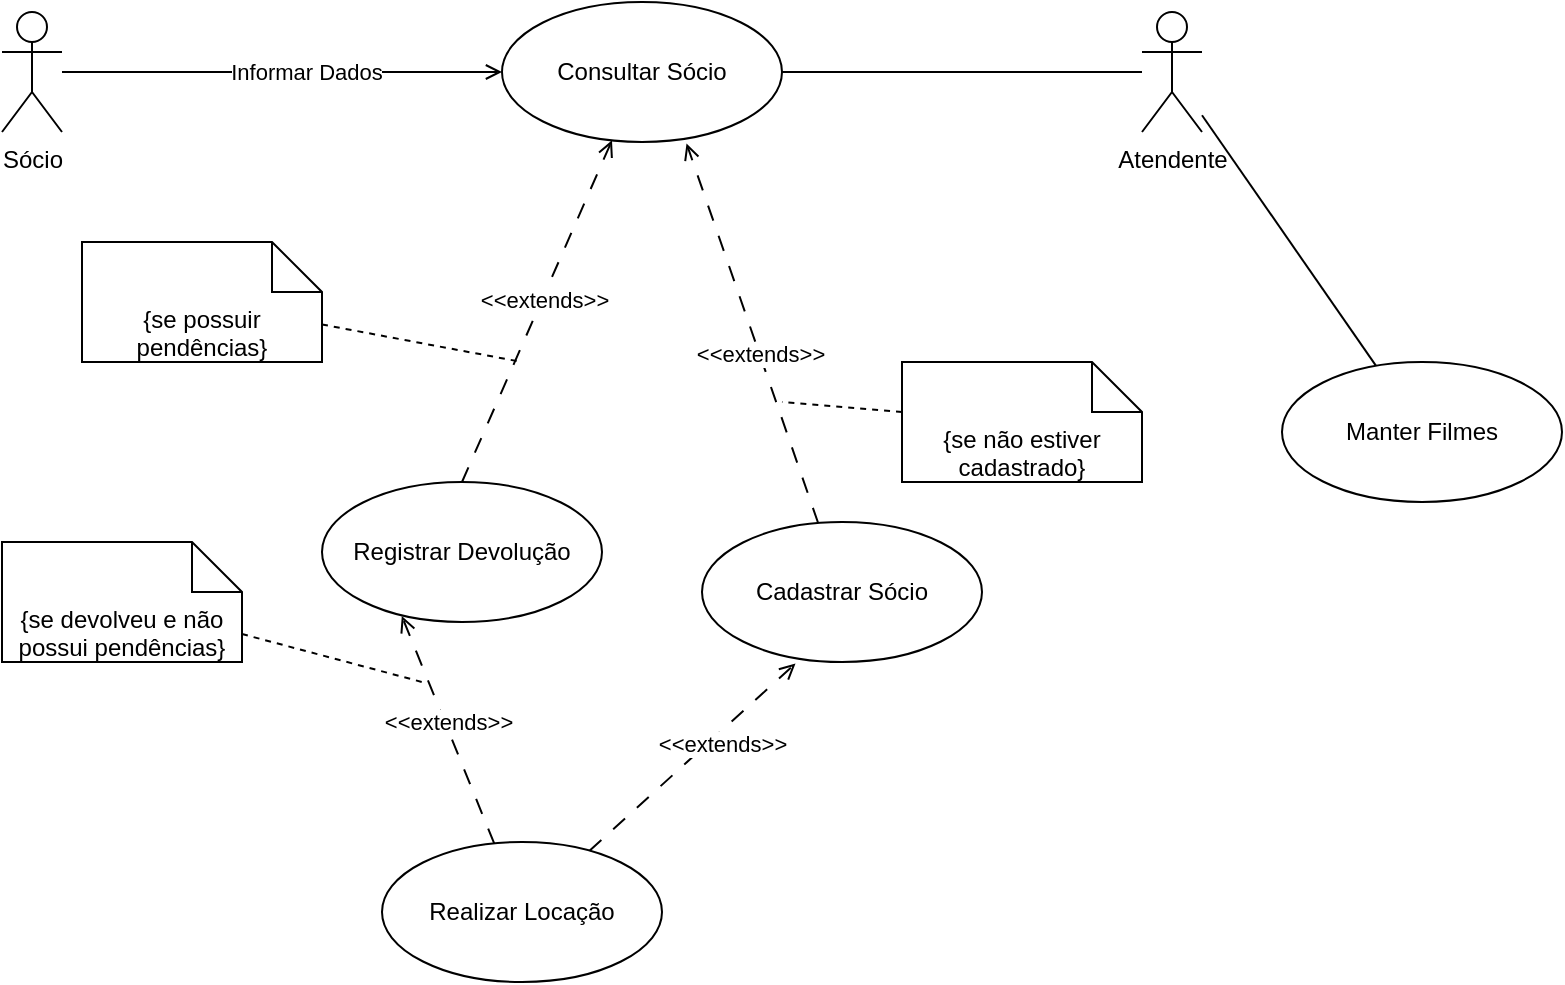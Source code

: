 <mxfile version="24.1.0" type="device">
  <diagram name="Página-1" id="cCVUhmrMS59kCZWNnGen">
    <mxGraphModel dx="1002" dy="569" grid="1" gridSize="10" guides="1" tooltips="1" connect="1" arrows="1" fold="1" page="1" pageScale="1" pageWidth="827" pageHeight="1169" math="0" shadow="0">
      <root>
        <mxCell id="0" />
        <mxCell id="1" parent="0" />
        <mxCell id="46KAah2kyUREOhUxLwdo-4" style="rounded=0;orthogonalLoop=1;jettySize=auto;html=1;endArrow=open;endFill=0;" parent="1" source="46KAah2kyUREOhUxLwdo-1" target="46KAah2kyUREOhUxLwdo-2" edge="1">
          <mxGeometry relative="1" as="geometry" />
        </mxCell>
        <mxCell id="46KAah2kyUREOhUxLwdo-7" value="Informar Dados" style="edgeLabel;html=1;align=center;verticalAlign=middle;resizable=0;points=[];" parent="46KAah2kyUREOhUxLwdo-4" vertex="1" connectable="0">
          <mxGeometry x="0.111" relative="1" as="geometry">
            <mxPoint as="offset" />
          </mxGeometry>
        </mxCell>
        <mxCell id="46KAah2kyUREOhUxLwdo-1" value="Sócio" style="shape=umlActor;verticalLabelPosition=bottom;verticalAlign=top;html=1;" parent="1" vertex="1">
          <mxGeometry x="90" y="225" width="30" height="60" as="geometry" />
        </mxCell>
        <mxCell id="46KAah2kyUREOhUxLwdo-2" value="Consultar Sócio" style="ellipse;whiteSpace=wrap;html=1;" parent="1" vertex="1">
          <mxGeometry x="340" y="220" width="140" height="70" as="geometry" />
        </mxCell>
        <mxCell id="46KAah2kyUREOhUxLwdo-5" style="rounded=0;orthogonalLoop=1;jettySize=auto;html=1;entryX=1;entryY=0.5;entryDx=0;entryDy=0;endArrow=none;endFill=0;" parent="1" source="46KAah2kyUREOhUxLwdo-3" target="46KAah2kyUREOhUxLwdo-2" edge="1">
          <mxGeometry relative="1" as="geometry" />
        </mxCell>
        <mxCell id="46KAah2kyUREOhUxLwdo-10" value="" style="edgeStyle=none;rounded=0;orthogonalLoop=1;jettySize=auto;html=1;endArrow=none;endFill=0;" parent="1" source="46KAah2kyUREOhUxLwdo-3" target="46KAah2kyUREOhUxLwdo-8" edge="1">
          <mxGeometry relative="1" as="geometry" />
        </mxCell>
        <mxCell id="46KAah2kyUREOhUxLwdo-3" value="Atendente" style="shape=umlActor;verticalLabelPosition=bottom;verticalAlign=top;html=1;" parent="1" vertex="1">
          <mxGeometry x="660" y="225" width="30" height="60" as="geometry" />
        </mxCell>
        <mxCell id="46KAah2kyUREOhUxLwdo-8" value="Manter Filmes" style="ellipse;whiteSpace=wrap;html=1;" parent="1" vertex="1">
          <mxGeometry x="730" y="400" width="140" height="70" as="geometry" />
        </mxCell>
        <mxCell id="46KAah2kyUREOhUxLwdo-13" value="Realizar Locação" style="ellipse;whiteSpace=wrap;html=1;" parent="1" vertex="1">
          <mxGeometry x="280" y="640" width="140" height="70" as="geometry" />
        </mxCell>
        <mxCell id="46KAah2kyUREOhUxLwdo-14" style="edgeStyle=none;rounded=0;orthogonalLoop=1;jettySize=auto;html=1;endArrow=open;endFill=0;dashed=1;dashPattern=8 8;entryX=0.285;entryY=0.957;entryDx=0;entryDy=0;entryPerimeter=0;" parent="1" source="46KAah2kyUREOhUxLwdo-13" target="46KAah2kyUREOhUxLwdo-16" edge="1">
          <mxGeometry relative="1" as="geometry">
            <mxPoint x="260" y="560" as="targetPoint" />
          </mxGeometry>
        </mxCell>
        <mxCell id="46KAah2kyUREOhUxLwdo-15" value="&amp;lt;&amp;lt;extends&amp;gt;&amp;gt;" style="edgeLabel;html=1;align=center;verticalAlign=middle;resizable=0;points=[];" parent="46KAah2kyUREOhUxLwdo-14" vertex="1" connectable="0">
          <mxGeometry x="0.07" y="-1" relative="1" as="geometry">
            <mxPoint as="offset" />
          </mxGeometry>
        </mxCell>
        <mxCell id="46KAah2kyUREOhUxLwdo-16" value="Registrar Devolução" style="ellipse;whiteSpace=wrap;html=1;" parent="1" vertex="1">
          <mxGeometry x="250" y="460" width="140" height="70" as="geometry" />
        </mxCell>
        <mxCell id="46KAah2kyUREOhUxLwdo-17" style="edgeStyle=none;rounded=0;orthogonalLoop=1;jettySize=auto;html=1;endArrow=open;endFill=0;dashed=1;dashPattern=8 8;exitX=0.5;exitY=0;exitDx=0;exitDy=0;" parent="1" source="46KAah2kyUREOhUxLwdo-16" target="46KAah2kyUREOhUxLwdo-2" edge="1">
          <mxGeometry relative="1" as="geometry">
            <mxPoint x="338" y="422" as="sourcePoint" />
            <mxPoint x="414" y="320" as="targetPoint" />
          </mxGeometry>
        </mxCell>
        <mxCell id="46KAah2kyUREOhUxLwdo-18" value="&amp;lt;&amp;lt;extends&amp;gt;&amp;gt;" style="edgeLabel;html=1;align=center;verticalAlign=middle;resizable=0;points=[];" parent="46KAah2kyUREOhUxLwdo-17" vertex="1" connectable="0">
          <mxGeometry x="0.07" y="-1" relative="1" as="geometry">
            <mxPoint as="offset" />
          </mxGeometry>
        </mxCell>
        <mxCell id="46KAah2kyUREOhUxLwdo-20" value="Cadastrar Sócio" style="ellipse;whiteSpace=wrap;html=1;" parent="1" vertex="1">
          <mxGeometry x="440" y="480" width="140" height="70" as="geometry" />
        </mxCell>
        <mxCell id="46KAah2kyUREOhUxLwdo-21" style="edgeStyle=none;rounded=0;orthogonalLoop=1;jettySize=auto;html=1;entryX=0.659;entryY=1.01;entryDx=0;entryDy=0;entryPerimeter=0;dashed=1;dashPattern=8 8;endArrow=open;endFill=0;" parent="1" source="46KAah2kyUREOhUxLwdo-20" target="46KAah2kyUREOhUxLwdo-2" edge="1">
          <mxGeometry relative="1" as="geometry" />
        </mxCell>
        <mxCell id="46KAah2kyUREOhUxLwdo-22" value="&amp;lt;&amp;lt;extends&amp;gt;&amp;gt;" style="edgeLabel;html=1;align=center;verticalAlign=middle;resizable=0;points=[];" parent="46KAah2kyUREOhUxLwdo-21" vertex="1" connectable="0">
          <mxGeometry x="-0.106" relative="1" as="geometry">
            <mxPoint as="offset" />
          </mxGeometry>
        </mxCell>
        <mxCell id="46KAah2kyUREOhUxLwdo-26" style="edgeStyle=none;rounded=0;orthogonalLoop=1;jettySize=auto;html=1;endArrow=none;endFill=0;dashed=1;" parent="1" source="46KAah2kyUREOhUxLwdo-25" edge="1">
          <mxGeometry relative="1" as="geometry">
            <mxPoint x="480" y="420" as="targetPoint" />
          </mxGeometry>
        </mxCell>
        <mxCell id="46KAah2kyUREOhUxLwdo-25" value="{se não estiver cadastrado}" style="shape=note2;boundedLbl=1;whiteSpace=wrap;html=1;size=25;verticalAlign=top;align=center;" parent="1" vertex="1">
          <mxGeometry x="540" y="400" width="120" height="60" as="geometry" />
        </mxCell>
        <mxCell id="46KAah2kyUREOhUxLwdo-28" style="edgeStyle=none;rounded=0;orthogonalLoop=1;jettySize=auto;html=1;dashed=1;endArrow=none;endFill=0;" parent="1" source="46KAah2kyUREOhUxLwdo-27" edge="1">
          <mxGeometry relative="1" as="geometry">
            <mxPoint x="350" y="400" as="targetPoint" />
          </mxGeometry>
        </mxCell>
        <mxCell id="46KAah2kyUREOhUxLwdo-27" value="{se possuir pendências}" style="shape=note2;boundedLbl=1;whiteSpace=wrap;html=1;size=25;verticalAlign=top;align=center;" parent="1" vertex="1">
          <mxGeometry x="130" y="340" width="120" height="60" as="geometry" />
        </mxCell>
        <mxCell id="46KAah2kyUREOhUxLwdo-30" style="edgeStyle=none;rounded=0;orthogonalLoop=1;jettySize=auto;html=1;dashed=1;endArrow=none;endFill=0;" parent="1" source="46KAah2kyUREOhUxLwdo-29" edge="1">
          <mxGeometry relative="1" as="geometry">
            <mxPoint x="300" y="560" as="targetPoint" />
          </mxGeometry>
        </mxCell>
        <mxCell id="46KAah2kyUREOhUxLwdo-29" value="{se devolveu e não possui pendências}" style="shape=note2;boundedLbl=1;whiteSpace=wrap;html=1;size=25;verticalAlign=top;align=center;" parent="1" vertex="1">
          <mxGeometry x="90" y="490" width="120" height="60" as="geometry" />
        </mxCell>
        <mxCell id="46KAah2kyUREOhUxLwdo-32" style="edgeStyle=none;rounded=0;orthogonalLoop=1;jettySize=auto;html=1;entryX=0.334;entryY=1.011;entryDx=0;entryDy=0;entryPerimeter=0;endArrow=open;endFill=0;dashed=1;dashPattern=8 8;" parent="1" source="46KAah2kyUREOhUxLwdo-13" target="46KAah2kyUREOhUxLwdo-20" edge="1">
          <mxGeometry relative="1" as="geometry" />
        </mxCell>
        <mxCell id="46KAah2kyUREOhUxLwdo-33" value="&amp;lt;&amp;lt;extends&amp;gt;&amp;gt;" style="edgeLabel;html=1;align=center;verticalAlign=middle;resizable=0;points=[];" parent="46KAah2kyUREOhUxLwdo-32" vertex="1" connectable="0">
          <mxGeometry x="0.491" y="2" relative="1" as="geometry">
            <mxPoint x="-9" y="17" as="offset" />
          </mxGeometry>
        </mxCell>
      </root>
    </mxGraphModel>
  </diagram>
</mxfile>

